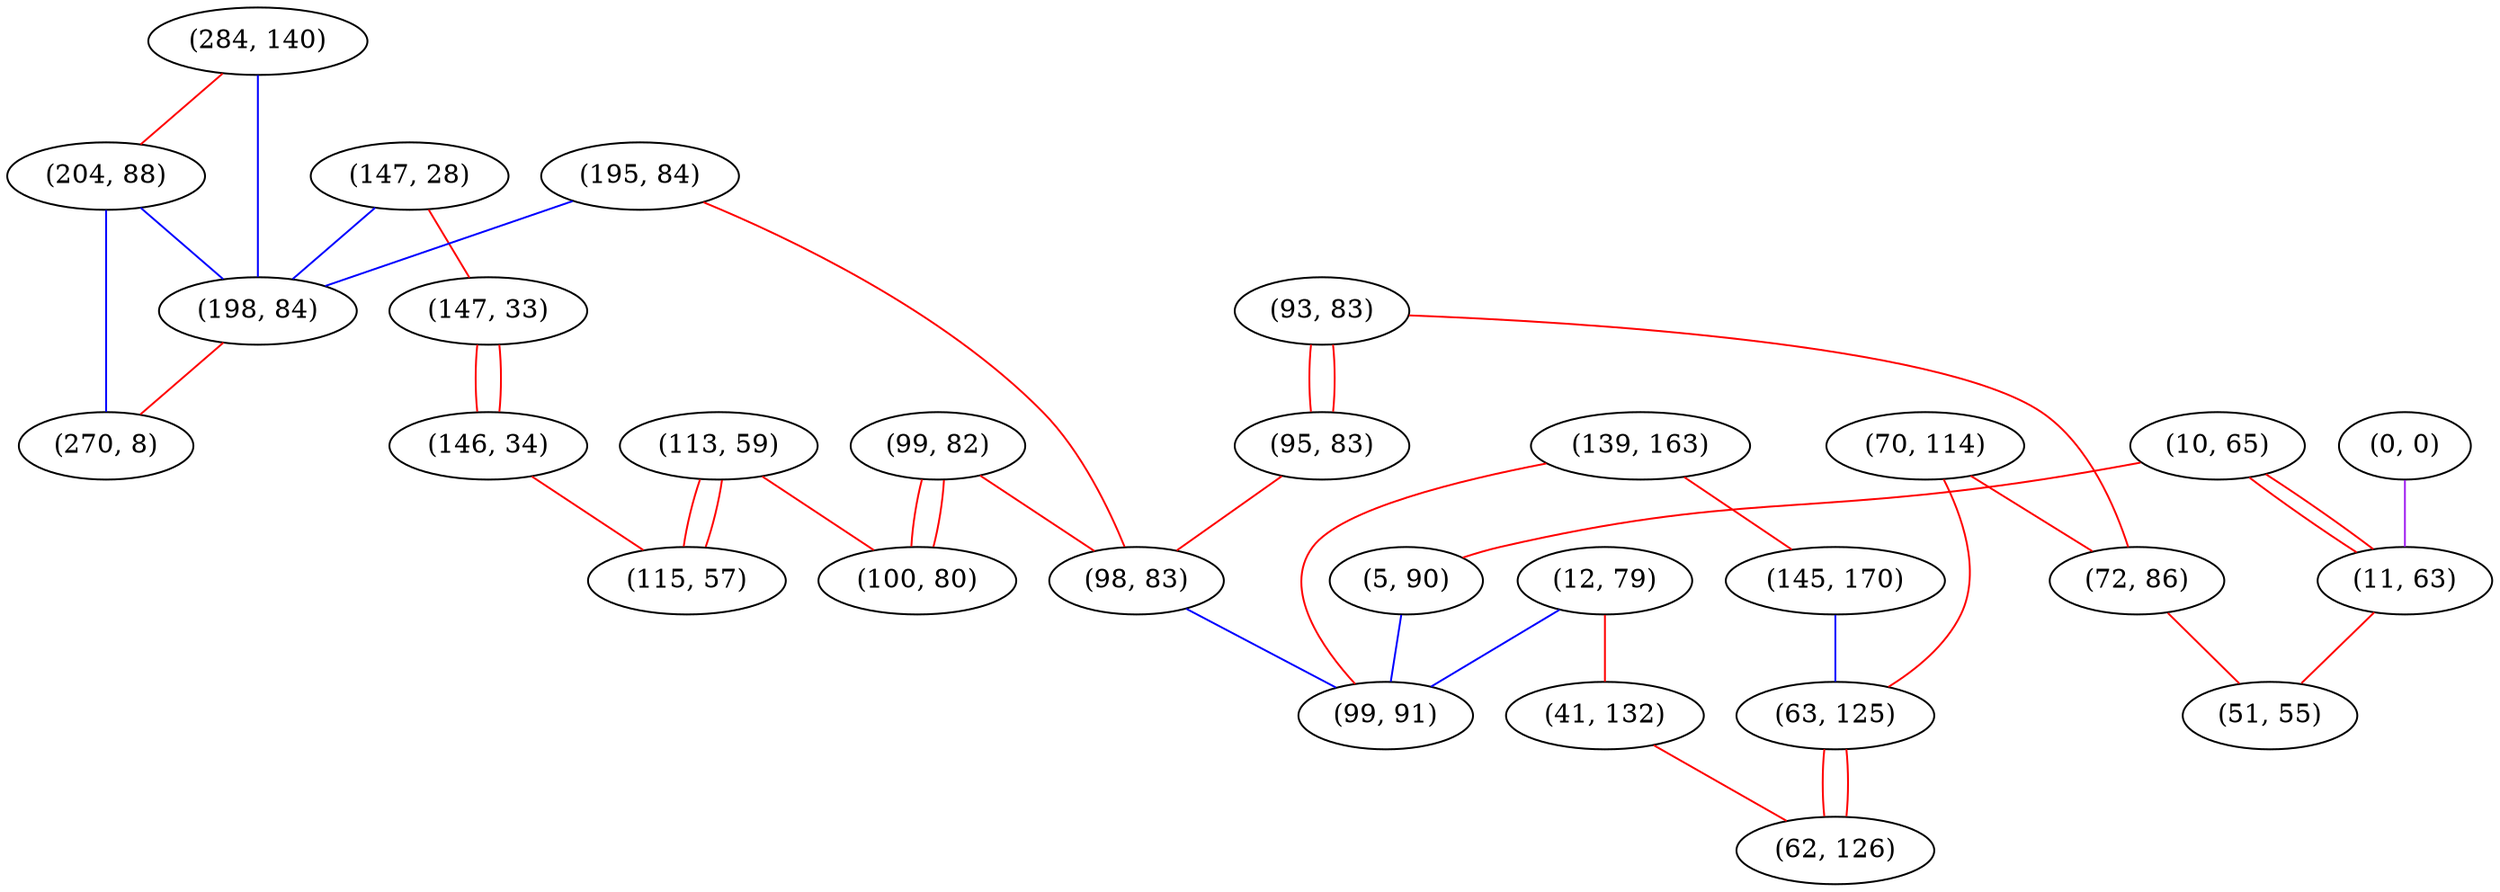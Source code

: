 graph "" {
"(284, 140)";
"(93, 83)";
"(95, 83)";
"(139, 163)";
"(99, 82)";
"(0, 0)";
"(10, 65)";
"(147, 28)";
"(147, 33)";
"(12, 79)";
"(70, 114)";
"(146, 34)";
"(145, 170)";
"(195, 84)";
"(204, 88)";
"(41, 132)";
"(63, 125)";
"(98, 83)";
"(11, 63)";
"(5, 90)";
"(113, 59)";
"(99, 91)";
"(72, 86)";
"(100, 80)";
"(198, 84)";
"(115, 57)";
"(62, 126)";
"(51, 55)";
"(270, 8)";
"(284, 140)" -- "(198, 84)"  [color=blue, key=0, weight=3];
"(284, 140)" -- "(204, 88)"  [color=red, key=0, weight=1];
"(93, 83)" -- "(72, 86)"  [color=red, key=0, weight=1];
"(93, 83)" -- "(95, 83)"  [color=red, key=0, weight=1];
"(93, 83)" -- "(95, 83)"  [color=red, key=1, weight=1];
"(95, 83)" -- "(98, 83)"  [color=red, key=0, weight=1];
"(139, 163)" -- "(145, 170)"  [color=red, key=0, weight=1];
"(139, 163)" -- "(99, 91)"  [color=red, key=0, weight=1];
"(99, 82)" -- "(98, 83)"  [color=red, key=0, weight=1];
"(99, 82)" -- "(100, 80)"  [color=red, key=0, weight=1];
"(99, 82)" -- "(100, 80)"  [color=red, key=1, weight=1];
"(0, 0)" -- "(11, 63)"  [color=purple, key=0, weight=4];
"(10, 65)" -- "(11, 63)"  [color=red, key=0, weight=1];
"(10, 65)" -- "(11, 63)"  [color=red, key=1, weight=1];
"(10, 65)" -- "(5, 90)"  [color=red, key=0, weight=1];
"(147, 28)" -- "(198, 84)"  [color=blue, key=0, weight=3];
"(147, 28)" -- "(147, 33)"  [color=red, key=0, weight=1];
"(147, 33)" -- "(146, 34)"  [color=red, key=0, weight=1];
"(147, 33)" -- "(146, 34)"  [color=red, key=1, weight=1];
"(12, 79)" -- "(99, 91)"  [color=blue, key=0, weight=3];
"(12, 79)" -- "(41, 132)"  [color=red, key=0, weight=1];
"(70, 114)" -- "(72, 86)"  [color=red, key=0, weight=1];
"(70, 114)" -- "(63, 125)"  [color=red, key=0, weight=1];
"(146, 34)" -- "(115, 57)"  [color=red, key=0, weight=1];
"(145, 170)" -- "(63, 125)"  [color=blue, key=0, weight=3];
"(195, 84)" -- "(198, 84)"  [color=blue, key=0, weight=3];
"(195, 84)" -- "(98, 83)"  [color=red, key=0, weight=1];
"(204, 88)" -- "(198, 84)"  [color=blue, key=0, weight=3];
"(204, 88)" -- "(270, 8)"  [color=blue, key=0, weight=3];
"(41, 132)" -- "(62, 126)"  [color=red, key=0, weight=1];
"(63, 125)" -- "(62, 126)"  [color=red, key=0, weight=1];
"(63, 125)" -- "(62, 126)"  [color=red, key=1, weight=1];
"(98, 83)" -- "(99, 91)"  [color=blue, key=0, weight=3];
"(11, 63)" -- "(51, 55)"  [color=red, key=0, weight=1];
"(5, 90)" -- "(99, 91)"  [color=blue, key=0, weight=3];
"(113, 59)" -- "(115, 57)"  [color=red, key=0, weight=1];
"(113, 59)" -- "(115, 57)"  [color=red, key=1, weight=1];
"(113, 59)" -- "(100, 80)"  [color=red, key=0, weight=1];
"(72, 86)" -- "(51, 55)"  [color=red, key=0, weight=1];
"(198, 84)" -- "(270, 8)"  [color=red, key=0, weight=1];
}
